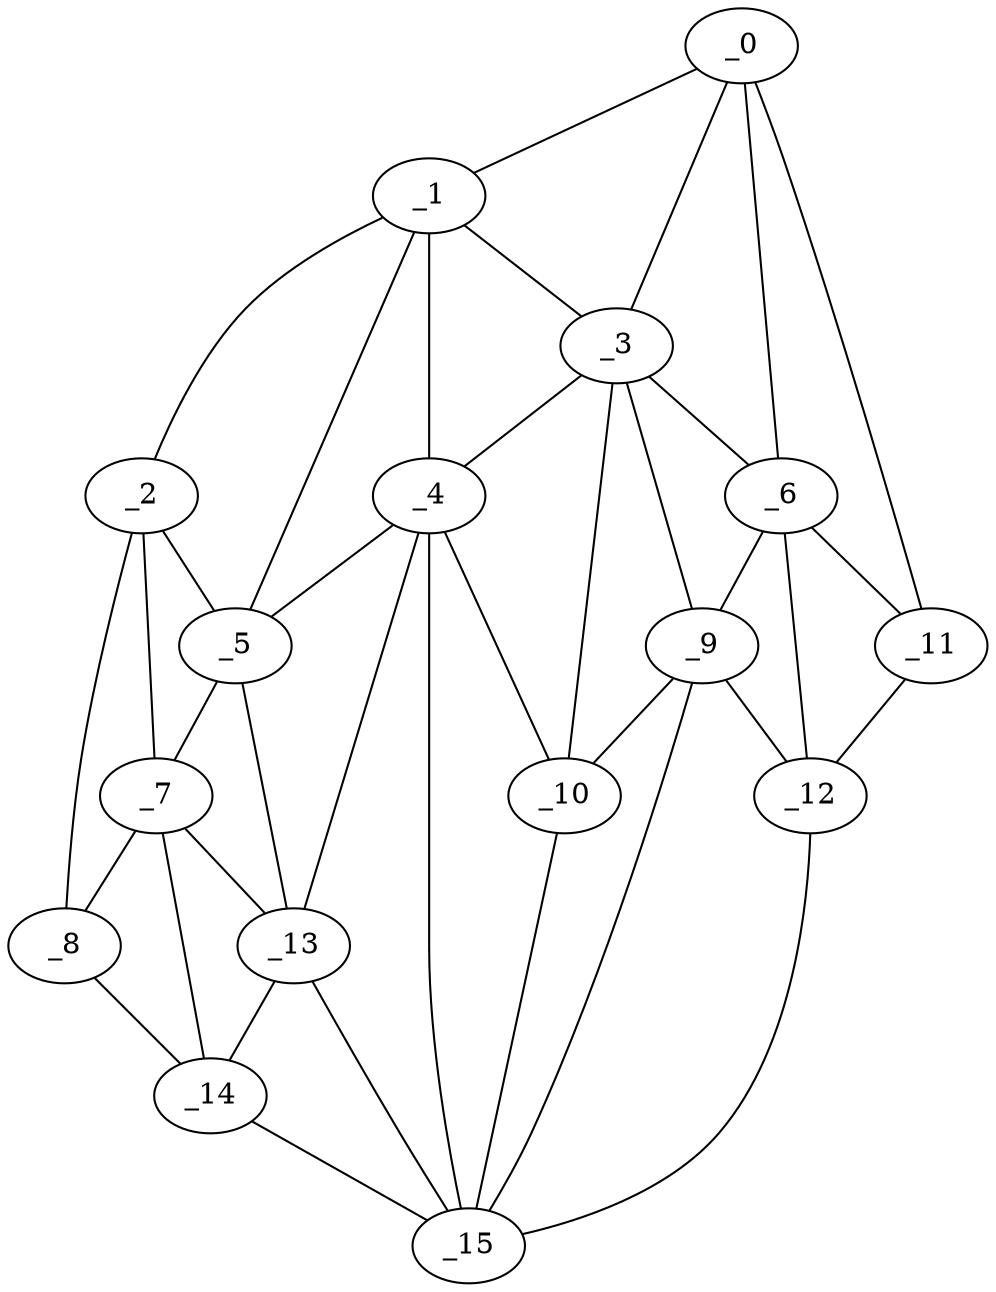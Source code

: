 graph "obj90__255.gxl" {
	_0	 [x=50,
		y=3];
	_1	 [x=52,
		y=107];
	_0 -- _1	 [valence=1];
	_3	 [x=54,
		y=79];
	_0 -- _3	 [valence=2];
	_6	 [x=65,
		y=50];
	_0 -- _6	 [valence=2];
	_11	 [x=78,
		y=17];
	_0 -- _11	 [valence=1];
	_2	 [x=53,
		y=116];
	_1 -- _2	 [valence=1];
	_1 -- _3	 [valence=1];
	_4	 [x=60,
		y=85];
	_1 -- _4	 [valence=2];
	_5	 [x=62,
		y=113];
	_1 -- _5	 [valence=2];
	_2 -- _5	 [valence=1];
	_7	 [x=67,
		y=120];
	_2 -- _7	 [valence=2];
	_8	 [x=67,
		y=125];
	_2 -- _8	 [valence=1];
	_3 -- _4	 [valence=1];
	_3 -- _6	 [valence=2];
	_9	 [x=72,
		y=58];
	_3 -- _9	 [valence=2];
	_10	 [x=72,
		y=72];
	_3 -- _10	 [valence=2];
	_4 -- _5	 [valence=2];
	_4 -- _10	 [valence=2];
	_13	 [x=82,
		y=116];
	_4 -- _13	 [valence=1];
	_15	 [x=83,
		y=74];
	_4 -- _15	 [valence=2];
	_5 -- _7	 [valence=2];
	_5 -- _13	 [valence=2];
	_6 -- _9	 [valence=2];
	_6 -- _11	 [valence=1];
	_12	 [x=82,
		y=48];
	_6 -- _12	 [valence=2];
	_7 -- _8	 [valence=1];
	_7 -- _13	 [valence=1];
	_14	 [x=82,
		y=124];
	_7 -- _14	 [valence=1];
	_8 -- _14	 [valence=1];
	_9 -- _10	 [valence=2];
	_9 -- _12	 [valence=1];
	_9 -- _15	 [valence=2];
	_10 -- _15	 [valence=2];
	_11 -- _12	 [valence=1];
	_12 -- _15	 [valence=1];
	_13 -- _14	 [valence=2];
	_13 -- _15	 [valence=1];
	_14 -- _15	 [valence=1];
}
